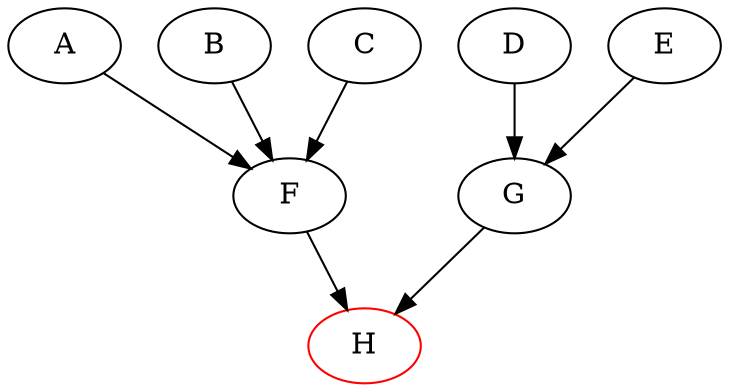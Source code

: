 digraph G {
    A [type=E]
    B [type=C]
    C [type=C]
    D [type=E]
    E [type=C]
    F [type=R]
    G [type=R]
    H [color=red, type=C]
    
    A -> F
    B -> F
    C -> F
    
    D -> G
    E -> G
    
    F -> H
    G -> H
}
